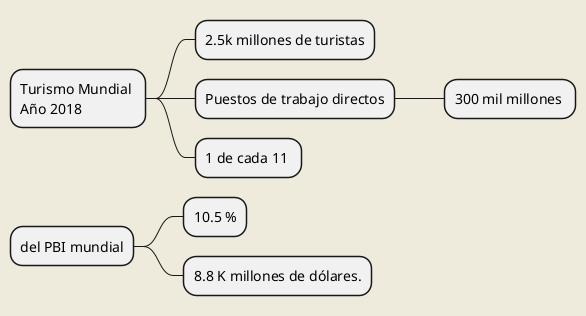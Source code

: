 plantuml
@startmindmap
skinparam backgroundColor #EEEBDC
 * Turismo Mundial \nAño 2018
 ** 2.5k millones de turistas
 ** Puestos de trabajo directos
 *** 300 mil millones 
 **  1 de cada 11 
 * del PBI mundial
 ** 10.5 %
 ** 8.8 K millones de dólares.
@endmindmap 

---
plantuml
@startmindmap
skinparam backgroundColor #EEEBDC
 * Turismo Argentina \nAño 2019
   * Exportaciones
   * USD 5.4 mil millones 
   * Cuarto item en exportaciones
   * 1.2 millones de empleos directos
   * 4 % del PBI
@endmindmap 


plantuml
@startmindmap
skinparam backgroundColor #EEEBDC
 * Turismo Córdoba \nAño 2018
   * 7 % del PBI
   * Segundo destino turístico de Argentina
   * 13,3 % de los establecimientos del pais
   * Sexto item en ingresos
   * 19 k puestos de trabajo directos
   * 4 %  de empleos directos
   * 300 k empleos directos e indirectos
@endmindmap 






@startuml
skinparam backgroundColor #EEEBDC
component comp1 [
Total de Visitantes Turistas * Valor Promedio del Gasto Turístico
---
Total del Gasto Turístico del Visitante Turista
]
@enduml




@startuml
skinparam backgroundColor #EEEBDC
component comp1 [
Total visitantes excursionistas
*
Promedio gasto excursionistas
-----------------------------
Total gasto excusionistas
]
@enduml



@startuml
skinparam backgroundColor #EEEBDC

component comp1 [
Cantidad de plazas por tipo de establecimiento de hospedaje
*
Porcentaje de ocupación según tipo de establecimiento. 
---
Cantidad de personas que pernoctaron en la ciudad.
]

@enduml



@startuml
skinparam backgroundColor #EEEBDC
component comp1 [
Número Visitantes Museo "Casa del Che"
-
Número Visitantes Turistas
-----------------------------
Total Visitantes Excursionistas
]
@enduml

@startuml
skinparam backgroundColor #EEEBDC
component comp1 [
Total Visitantes Excursionistas
*
Valor promedio del gasto Excursionistas
-----------------------------
Total del gasto turístico Visitantes Excursionistas
]
@enduml


@startuml
skinparam backgroundColor #EEEBDC
component comp1 [
Total Gasto Turistas
*
Total Gasto Excursionistas
-----------------------------
Importe económico generado por el gasto de los Visitantes
]
@enduml


---
@startuml

box "Entorno Habitual" #EEEBDC
note over Turista : $1200 gasto diario
participant Turista 
note over Excursionista : $350 gasto 
participant Excursionista
end box
participant DestinoTurístico

Turista -> DestinoTurístico : Gasto superior
Excursionista ->  DestinoTurístico : Gasto inferior

note right
Gasto de los visitantes $61.611.850
endnote

DestinoTurístico -> DestinoTurístico : Circulación del capital
DestinoTurístico -> DestinoTurístico : Reinversión

== Puestos de Trabajo ==

DestinoTurístico -> DestinoTurístico : Gasto de usuarios locales en el destino
note right
Empleo Directo 538
Puestos Temporales 43
Sector Público 52 empleos
endnote
== Efecto Multiplicador del Turismo ==
DestinoTurístico -> DestinoTurístico : Reinversión capital
note over DestinoTurístico : Mejora contínua 
@enduml

